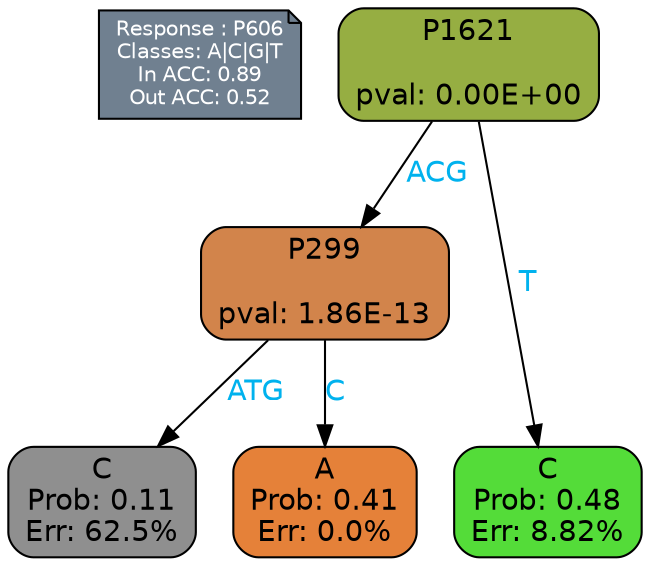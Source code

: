 digraph Tree {
node [shape=box, style="filled, rounded", color="black", fontname=helvetica] ;
graph [ranksep=equally, splines=polylines, bgcolor=transparent, dpi=600] ;
edge [fontname=helvetica] ;
LEGEND [label="Response : P606
Classes: A|C|G|T
In ACC: 0.89
Out ACC: 0.52
",shape=note,align=left,style=filled,fillcolor="slategray",fontcolor="white",fontsize=10];1 [label="P1621

pval: 0.00E+00", fillcolor="#96ae42"] ;
2 [label="P299

pval: 1.86E-13", fillcolor="#d2844b"] ;
3 [label="C
Prob: 0.11
Err: 62.5%", fillcolor="#8f8f8f"] ;
4 [label="A
Prob: 0.41
Err: 0.0%", fillcolor="#e58139"] ;
5 [label="C
Prob: 0.48
Err: 8.82%", fillcolor="#54dc39"] ;
1 -> 2 [label="ACG",fontcolor=deepskyblue2] ;
1 -> 5 [label="T",fontcolor=deepskyblue2] ;
2 -> 3 [label="ATG",fontcolor=deepskyblue2] ;
2 -> 4 [label="C",fontcolor=deepskyblue2] ;
{rank = same; 3;4;5;}{rank = same; LEGEND;1;}}
